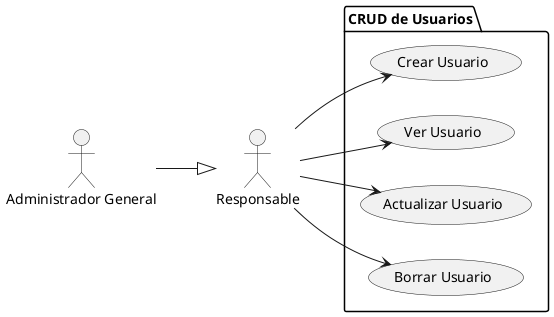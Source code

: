 @startuml ManejoUsuario
left to right direction
actor "Administrador General" as AdminGeneral
actor "Responsable" as Responsable

package "CRUD de Usuarios" {
    usecase "Crear Usuario" as CU1
    usecase "Ver Usuario" as CU2
    usecase "Actualizar Usuario" as CU3
    usecase "Borrar Usuario" as CU4
}

AdminGeneral --|> Responsable
Responsable --> CU1
Responsable --> CU2
Responsable --> CU3
Responsable --> CU4
@enduml
